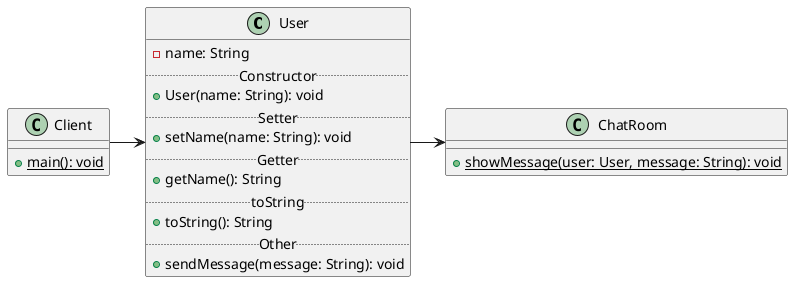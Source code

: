@startuml

class User {
    - name: String
    .. Constructor ..
    + User(name: String): void
    .. Setter ..
    + setName(name: String): void
    .. Getter ..
    + getName(): String
    .. toString ..
    + toString(): String
    .. Other ..
    + sendMessage(message: String): void
}

class ChatRoom {
    + {static} showMessage(user: User, message: String): void
}

class Client {
    + {static} main(): void
}

User -> ChatRoom

Client -> User

@enduml
